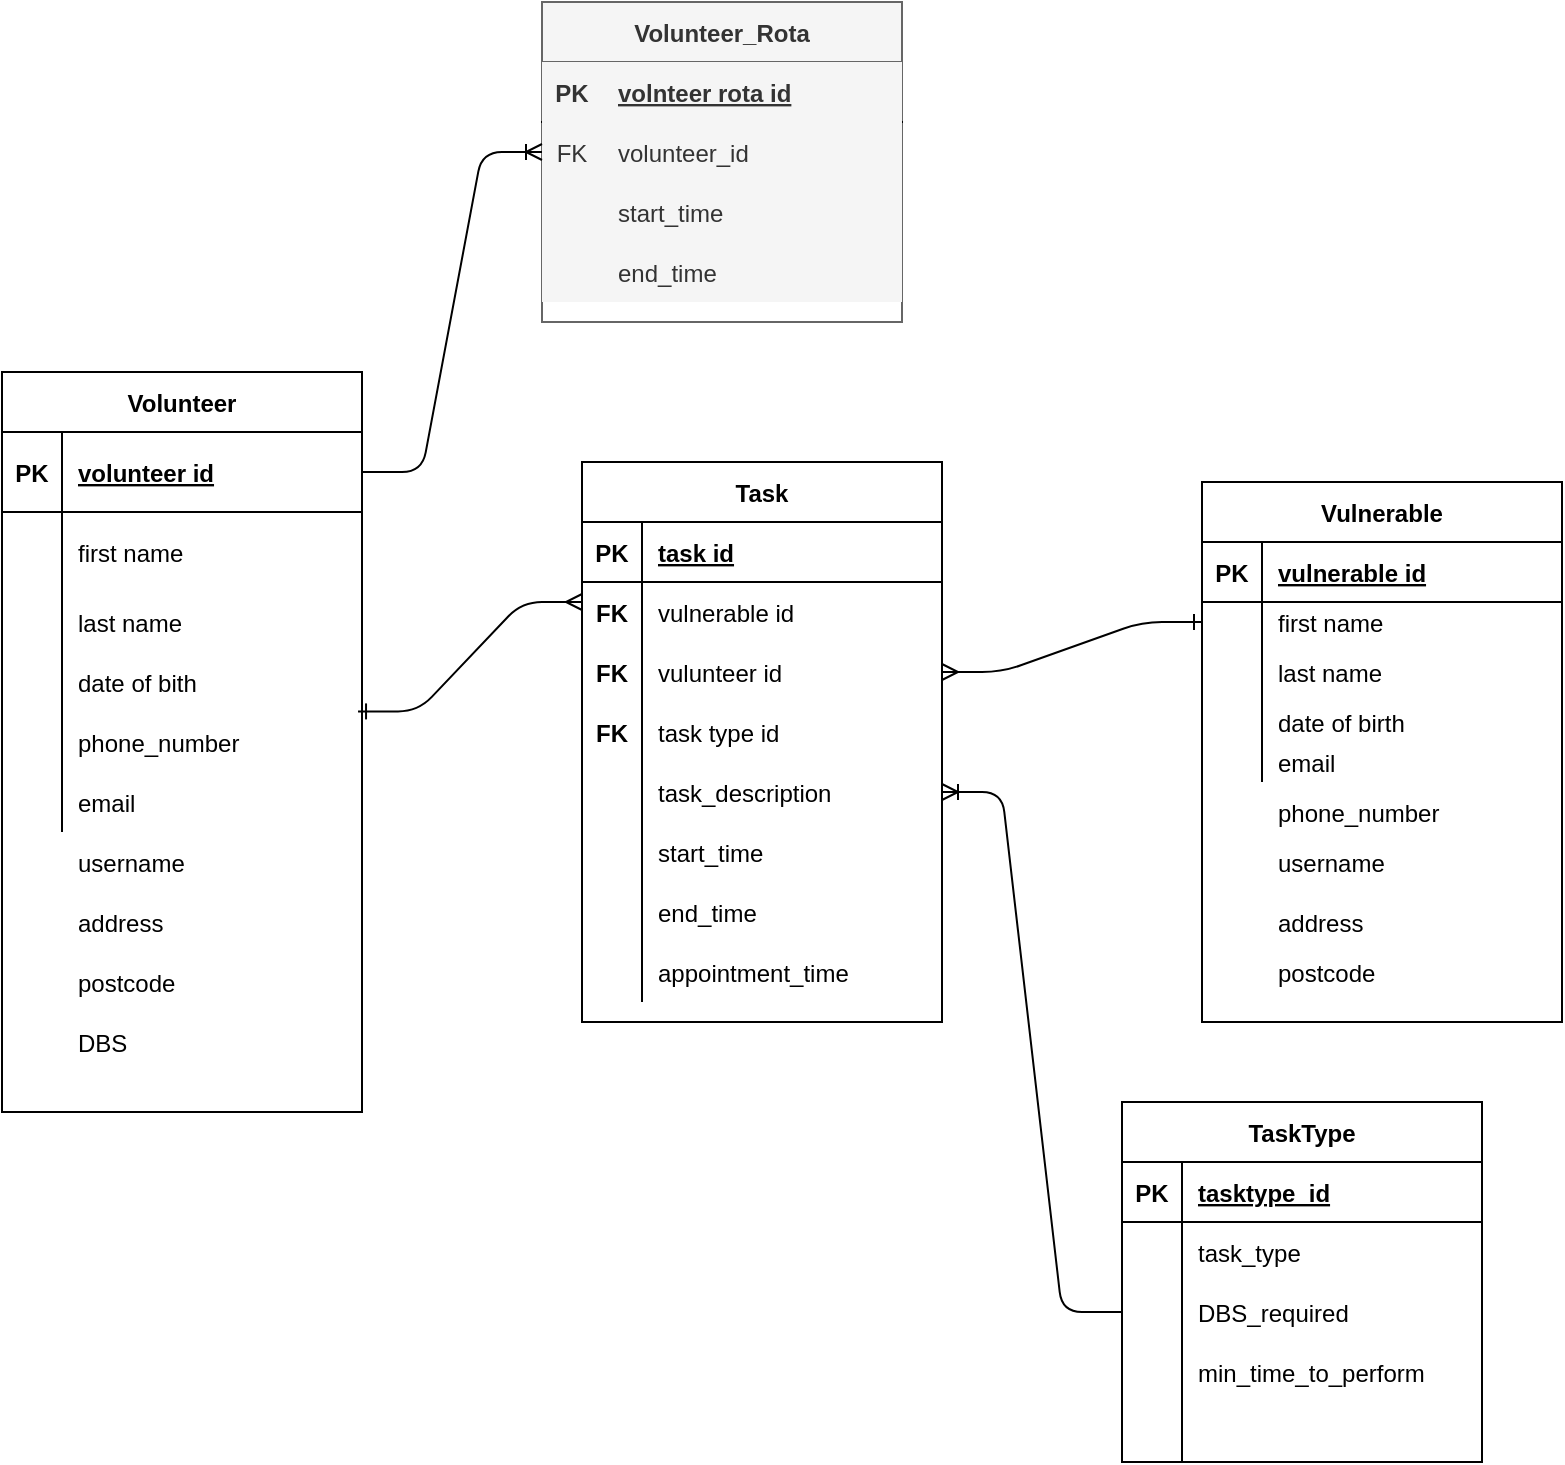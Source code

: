 <mxfile version="14.0.0" type="github">
  <diagram id="4-8RIoITWLRwyeBseeYW" name="Page-1">
    <mxGraphModel dx="796" dy="463" grid="1" gridSize="10" guides="1" tooltips="1" connect="1" arrows="1" fold="1" page="1" pageScale="1" pageWidth="850" pageHeight="1100" math="0" shadow="0">
      <root>
        <mxCell id="0" />
        <mxCell id="1" parent="0" />
        <mxCell id="012Ll1HSkGgMpLN4LEaR-1" value="Volunteer_Rota" style="shape=table;startSize=30;container=1;collapsible=1;childLayout=tableLayout;fixedRows=1;rowLines=0;fontStyle=1;align=center;resizeLast=1;fillColor=#f5f5f5;strokeColor=#666666;fontColor=#333333;" parent="1" vertex="1">
          <mxGeometry x="300" y="150" width="180" height="160" as="geometry" />
        </mxCell>
        <mxCell id="012Ll1HSkGgMpLN4LEaR-2" value="" style="shape=partialRectangle;collapsible=0;dropTarget=0;pointerEvents=0;fillColor=none;top=0;left=0;bottom=1;right=0;points=[[0,0.5],[1,0.5]];portConstraint=eastwest;" parent="012Ll1HSkGgMpLN4LEaR-1" vertex="1">
          <mxGeometry y="30" width="180" height="30" as="geometry" />
        </mxCell>
        <mxCell id="012Ll1HSkGgMpLN4LEaR-3" value="PK" style="shape=partialRectangle;connectable=0;fillColor=#f5f5f5;top=0;left=0;bottom=0;right=0;fontStyle=1;overflow=hidden;strokeColor=#666666;fontColor=#333333;" parent="012Ll1HSkGgMpLN4LEaR-2" vertex="1">
          <mxGeometry width="30" height="30" as="geometry" />
        </mxCell>
        <mxCell id="012Ll1HSkGgMpLN4LEaR-4" value="volnteer rota id" style="shape=partialRectangle;connectable=0;fillColor=#f5f5f5;top=0;left=0;bottom=0;right=0;align=left;spacingLeft=6;fontStyle=5;overflow=hidden;strokeColor=#666666;fontColor=#333333;" parent="012Ll1HSkGgMpLN4LEaR-2" vertex="1">
          <mxGeometry x="30" width="150" height="30" as="geometry" />
        </mxCell>
        <mxCell id="012Ll1HSkGgMpLN4LEaR-5" value="" style="shape=partialRectangle;collapsible=0;dropTarget=0;pointerEvents=0;fillColor=none;top=0;left=0;bottom=0;right=0;points=[[0,0.5],[1,0.5]];portConstraint=eastwest;" parent="012Ll1HSkGgMpLN4LEaR-1" vertex="1">
          <mxGeometry y="60" width="180" height="30" as="geometry" />
        </mxCell>
        <mxCell id="012Ll1HSkGgMpLN4LEaR-6" value="FK" style="shape=partialRectangle;connectable=0;fillColor=#f5f5f5;top=0;left=0;bottom=0;right=0;editable=1;overflow=hidden;strokeColor=#666666;fontColor=#333333;" parent="012Ll1HSkGgMpLN4LEaR-5" vertex="1">
          <mxGeometry width="30" height="30" as="geometry" />
        </mxCell>
        <mxCell id="012Ll1HSkGgMpLN4LEaR-7" value="volunteer_id" style="shape=partialRectangle;connectable=0;fillColor=#f5f5f5;top=0;left=0;bottom=0;right=0;align=left;spacingLeft=6;overflow=hidden;strokeColor=#666666;fontColor=#333333;" parent="012Ll1HSkGgMpLN4LEaR-5" vertex="1">
          <mxGeometry x="30" width="150" height="30" as="geometry" />
        </mxCell>
        <mxCell id="012Ll1HSkGgMpLN4LEaR-8" value="" style="shape=partialRectangle;collapsible=0;dropTarget=0;pointerEvents=0;fillColor=none;top=0;left=0;bottom=0;right=0;points=[[0,0.5],[1,0.5]];portConstraint=eastwest;" parent="012Ll1HSkGgMpLN4LEaR-1" vertex="1">
          <mxGeometry y="90" width="180" height="30" as="geometry" />
        </mxCell>
        <mxCell id="012Ll1HSkGgMpLN4LEaR-9" value="" style="shape=partialRectangle;connectable=0;fillColor=#f5f5f5;top=0;left=0;bottom=0;right=0;editable=1;overflow=hidden;strokeColor=#666666;fontColor=#333333;" parent="012Ll1HSkGgMpLN4LEaR-8" vertex="1">
          <mxGeometry width="30" height="30" as="geometry" />
        </mxCell>
        <mxCell id="012Ll1HSkGgMpLN4LEaR-10" value="start_time" style="shape=partialRectangle;connectable=0;fillColor=#f5f5f5;top=0;left=0;bottom=0;right=0;align=left;spacingLeft=6;overflow=hidden;strokeColor=#666666;fontColor=#333333;" parent="012Ll1HSkGgMpLN4LEaR-8" vertex="1">
          <mxGeometry x="30" width="150" height="30" as="geometry" />
        </mxCell>
        <mxCell id="012Ll1HSkGgMpLN4LEaR-11" value="" style="shape=partialRectangle;collapsible=0;dropTarget=0;pointerEvents=0;fillColor=none;top=0;left=0;bottom=0;right=0;points=[[0,0.5],[1,0.5]];portConstraint=eastwest;" parent="012Ll1HSkGgMpLN4LEaR-1" vertex="1">
          <mxGeometry y="120" width="180" height="30" as="geometry" />
        </mxCell>
        <mxCell id="012Ll1HSkGgMpLN4LEaR-12" value="" style="shape=partialRectangle;connectable=0;fillColor=#f5f5f5;top=0;left=0;bottom=0;right=0;editable=1;overflow=hidden;strokeColor=#666666;fontColor=#333333;" parent="012Ll1HSkGgMpLN4LEaR-11" vertex="1">
          <mxGeometry width="30" height="30" as="geometry" />
        </mxCell>
        <mxCell id="012Ll1HSkGgMpLN4LEaR-13" value="end_time" style="shape=partialRectangle;connectable=0;fillColor=#f5f5f5;top=0;left=0;bottom=0;right=0;align=left;spacingLeft=6;overflow=hidden;strokeColor=#666666;fontColor=#333333;" parent="012Ll1HSkGgMpLN4LEaR-11" vertex="1">
          <mxGeometry x="30" width="150" height="30" as="geometry" />
        </mxCell>
        <mxCell id="012Ll1HSkGgMpLN4LEaR-27" value="Volunteer" style="shape=table;startSize=30;container=1;collapsible=1;childLayout=tableLayout;fixedRows=1;rowLines=0;fontStyle=1;align=center;resizeLast=1;" parent="1" vertex="1">
          <mxGeometry x="30" y="335" width="180" height="370" as="geometry" />
        </mxCell>
        <mxCell id="012Ll1HSkGgMpLN4LEaR-28" value="" style="shape=partialRectangle;collapsible=0;dropTarget=0;pointerEvents=0;fillColor=none;top=0;left=0;bottom=1;right=0;points=[[0,0.5],[1,0.5]];portConstraint=eastwest;" parent="012Ll1HSkGgMpLN4LEaR-27" vertex="1">
          <mxGeometry y="30" width="180" height="40" as="geometry" />
        </mxCell>
        <mxCell id="012Ll1HSkGgMpLN4LEaR-29" value="PK" style="shape=partialRectangle;connectable=0;fillColor=none;top=0;left=0;bottom=0;right=0;fontStyle=1;overflow=hidden;" parent="012Ll1HSkGgMpLN4LEaR-28" vertex="1">
          <mxGeometry width="30" height="40" as="geometry" />
        </mxCell>
        <mxCell id="012Ll1HSkGgMpLN4LEaR-30" value="volunteer id" style="shape=partialRectangle;connectable=0;fillColor=none;top=0;left=0;bottom=0;right=0;align=left;spacingLeft=6;fontStyle=5;overflow=hidden;" parent="012Ll1HSkGgMpLN4LEaR-28" vertex="1">
          <mxGeometry x="30" width="150" height="40" as="geometry" />
        </mxCell>
        <mxCell id="012Ll1HSkGgMpLN4LEaR-31" value="" style="shape=partialRectangle;collapsible=0;dropTarget=0;pointerEvents=0;fillColor=none;top=0;left=0;bottom=0;right=0;points=[[0,0.5],[1,0.5]];portConstraint=eastwest;" parent="012Ll1HSkGgMpLN4LEaR-27" vertex="1">
          <mxGeometry y="70" width="180" height="40" as="geometry" />
        </mxCell>
        <mxCell id="012Ll1HSkGgMpLN4LEaR-32" value="" style="shape=partialRectangle;connectable=0;fillColor=none;top=0;left=0;bottom=0;right=0;editable=1;overflow=hidden;" parent="012Ll1HSkGgMpLN4LEaR-31" vertex="1">
          <mxGeometry width="30" height="40" as="geometry" />
        </mxCell>
        <mxCell id="012Ll1HSkGgMpLN4LEaR-33" value="first name" style="shape=partialRectangle;connectable=0;fillColor=none;top=0;left=0;bottom=0;right=0;align=left;spacingLeft=6;overflow=hidden;" parent="012Ll1HSkGgMpLN4LEaR-31" vertex="1">
          <mxGeometry x="30" width="150" height="40" as="geometry" />
        </mxCell>
        <mxCell id="012Ll1HSkGgMpLN4LEaR-34" value="" style="shape=partialRectangle;collapsible=0;dropTarget=0;pointerEvents=0;fillColor=none;top=0;left=0;bottom=0;right=0;points=[[0,0.5],[1,0.5]];portConstraint=eastwest;" parent="012Ll1HSkGgMpLN4LEaR-27" vertex="1">
          <mxGeometry y="110" width="180" height="30" as="geometry" />
        </mxCell>
        <mxCell id="012Ll1HSkGgMpLN4LEaR-35" value="" style="shape=partialRectangle;connectable=0;fillColor=none;top=0;left=0;bottom=0;right=0;editable=1;overflow=hidden;" parent="012Ll1HSkGgMpLN4LEaR-34" vertex="1">
          <mxGeometry width="30" height="30" as="geometry" />
        </mxCell>
        <mxCell id="012Ll1HSkGgMpLN4LEaR-36" value="last name" style="shape=partialRectangle;connectable=0;fillColor=none;top=0;left=0;bottom=0;right=0;align=left;spacingLeft=6;overflow=hidden;" parent="012Ll1HSkGgMpLN4LEaR-34" vertex="1">
          <mxGeometry x="30" width="150" height="30" as="geometry" />
        </mxCell>
        <mxCell id="012Ll1HSkGgMpLN4LEaR-37" value="" style="shape=partialRectangle;collapsible=0;dropTarget=0;pointerEvents=0;fillColor=none;top=0;left=0;bottom=0;right=0;points=[[0,0.5],[1,0.5]];portConstraint=eastwest;" parent="012Ll1HSkGgMpLN4LEaR-27" vertex="1">
          <mxGeometry y="140" width="180" height="30" as="geometry" />
        </mxCell>
        <mxCell id="012Ll1HSkGgMpLN4LEaR-38" value="" style="shape=partialRectangle;connectable=0;fillColor=none;top=0;left=0;bottom=0;right=0;editable=1;overflow=hidden;" parent="012Ll1HSkGgMpLN4LEaR-37" vertex="1">
          <mxGeometry width="30" height="30" as="geometry" />
        </mxCell>
        <mxCell id="012Ll1HSkGgMpLN4LEaR-39" value="date of bith" style="shape=partialRectangle;connectable=0;fillColor=none;top=0;left=0;bottom=0;right=0;align=left;spacingLeft=6;overflow=hidden;" parent="012Ll1HSkGgMpLN4LEaR-37" vertex="1">
          <mxGeometry x="30" width="150" height="30" as="geometry" />
        </mxCell>
        <mxCell id="38" value="" style="shape=partialRectangle;collapsible=0;dropTarget=0;pointerEvents=0;fillColor=none;top=0;left=0;bottom=0;right=0;points=[[0,0.5],[1,0.5]];portConstraint=eastwest;" parent="012Ll1HSkGgMpLN4LEaR-27" vertex="1">
          <mxGeometry y="170" width="180" height="30" as="geometry" />
        </mxCell>
        <mxCell id="39" value="" style="shape=partialRectangle;connectable=0;fillColor=none;top=0;left=0;bottom=0;right=0;editable=1;overflow=hidden;" parent="38" vertex="1">
          <mxGeometry width="30" height="30" as="geometry" />
        </mxCell>
        <mxCell id="40" value="phone_number" style="shape=partialRectangle;connectable=0;fillColor=none;top=0;left=0;bottom=0;right=0;align=left;spacingLeft=6;overflow=hidden;" parent="38" vertex="1">
          <mxGeometry x="30" width="150" height="30" as="geometry" />
        </mxCell>
        <mxCell id="41" value="" style="shape=partialRectangle;collapsible=0;dropTarget=0;pointerEvents=0;fillColor=none;top=0;left=0;bottom=0;right=0;points=[[0,0.5],[1,0.5]];portConstraint=eastwest;" parent="012Ll1HSkGgMpLN4LEaR-27" vertex="1">
          <mxGeometry y="200" width="180" height="30" as="geometry" />
        </mxCell>
        <mxCell id="42" value="" style="shape=partialRectangle;connectable=0;fillColor=none;top=0;left=0;bottom=0;right=0;editable=1;overflow=hidden;" parent="41" vertex="1">
          <mxGeometry width="30" height="30" as="geometry" />
        </mxCell>
        <mxCell id="43" value="email" style="shape=partialRectangle;connectable=0;fillColor=none;top=0;left=0;bottom=0;right=0;align=left;spacingLeft=6;overflow=hidden;" parent="41" vertex="1">
          <mxGeometry x="30" width="150" height="30" as="geometry" />
        </mxCell>
        <mxCell id="012Ll1HSkGgMpLN4LEaR-40" value="Vulnerable" style="shape=table;startSize=30;container=1;collapsible=1;childLayout=tableLayout;fixedRows=1;rowLines=0;fontStyle=1;align=center;resizeLast=1;" parent="1" vertex="1">
          <mxGeometry x="630" y="390" width="180" height="270" as="geometry" />
        </mxCell>
        <mxCell id="012Ll1HSkGgMpLN4LEaR-41" value="" style="shape=partialRectangle;collapsible=0;dropTarget=0;pointerEvents=0;fillColor=none;top=0;left=0;bottom=1;right=0;points=[[0,0.5],[1,0.5]];portConstraint=eastwest;" parent="012Ll1HSkGgMpLN4LEaR-40" vertex="1">
          <mxGeometry y="30" width="180" height="30" as="geometry" />
        </mxCell>
        <mxCell id="012Ll1HSkGgMpLN4LEaR-42" value="PK" style="shape=partialRectangle;connectable=0;fillColor=none;top=0;left=0;bottom=0;right=0;fontStyle=1;overflow=hidden;" parent="012Ll1HSkGgMpLN4LEaR-41" vertex="1">
          <mxGeometry width="30" height="30" as="geometry" />
        </mxCell>
        <mxCell id="012Ll1HSkGgMpLN4LEaR-43" value="vulnerable id" style="shape=partialRectangle;connectable=0;fillColor=none;top=0;left=0;bottom=0;right=0;align=left;spacingLeft=6;fontStyle=5;overflow=hidden;" parent="012Ll1HSkGgMpLN4LEaR-41" vertex="1">
          <mxGeometry x="30" width="150" height="30" as="geometry" />
        </mxCell>
        <mxCell id="012Ll1HSkGgMpLN4LEaR-44" value="" style="shape=partialRectangle;collapsible=0;dropTarget=0;pointerEvents=0;fillColor=none;top=0;left=0;bottom=0;right=0;points=[[0,0.5],[1,0.5]];portConstraint=eastwest;" parent="012Ll1HSkGgMpLN4LEaR-40" vertex="1">
          <mxGeometry y="60" width="180" height="20" as="geometry" />
        </mxCell>
        <mxCell id="012Ll1HSkGgMpLN4LEaR-45" value="" style="shape=partialRectangle;connectable=0;fillColor=none;top=0;left=0;bottom=0;right=0;editable=1;overflow=hidden;" parent="012Ll1HSkGgMpLN4LEaR-44" vertex="1">
          <mxGeometry width="30" height="20" as="geometry" />
        </mxCell>
        <mxCell id="012Ll1HSkGgMpLN4LEaR-46" value="first name" style="shape=partialRectangle;connectable=0;fillColor=none;top=0;left=0;bottom=0;right=0;align=left;spacingLeft=6;overflow=hidden;" parent="012Ll1HSkGgMpLN4LEaR-44" vertex="1">
          <mxGeometry x="30" width="150" height="20" as="geometry" />
        </mxCell>
        <mxCell id="012Ll1HSkGgMpLN4LEaR-47" value="" style="shape=partialRectangle;collapsible=0;dropTarget=0;pointerEvents=0;fillColor=none;top=0;left=0;bottom=0;right=0;points=[[0,0.5],[1,0.5]];portConstraint=eastwest;" parent="012Ll1HSkGgMpLN4LEaR-40" vertex="1">
          <mxGeometry y="80" width="180" height="30" as="geometry" />
        </mxCell>
        <mxCell id="012Ll1HSkGgMpLN4LEaR-48" value="" style="shape=partialRectangle;connectable=0;fillColor=none;top=0;left=0;bottom=0;right=0;editable=1;overflow=hidden;" parent="012Ll1HSkGgMpLN4LEaR-47" vertex="1">
          <mxGeometry width="30" height="30" as="geometry" />
        </mxCell>
        <mxCell id="012Ll1HSkGgMpLN4LEaR-49" value="last name" style="shape=partialRectangle;connectable=0;fillColor=none;top=0;left=0;bottom=0;right=0;align=left;spacingLeft=6;overflow=hidden;" parent="012Ll1HSkGgMpLN4LEaR-47" vertex="1">
          <mxGeometry x="30" width="150" height="30" as="geometry" />
        </mxCell>
        <mxCell id="44" value="" style="shape=partialRectangle;collapsible=0;dropTarget=0;pointerEvents=0;fillColor=none;top=0;left=0;bottom=0;right=0;points=[[0,0.5],[1,0.5]];portConstraint=eastwest;" parent="012Ll1HSkGgMpLN4LEaR-40" vertex="1">
          <mxGeometry y="110" width="180" height="20" as="geometry" />
        </mxCell>
        <mxCell id="45" value="" style="shape=partialRectangle;connectable=0;fillColor=none;top=0;left=0;bottom=0;right=0;editable=1;overflow=hidden;" parent="44" vertex="1">
          <mxGeometry width="30" height="20" as="geometry" />
        </mxCell>
        <mxCell id="46" value="date of birth" style="shape=partialRectangle;connectable=0;fillColor=none;top=0;left=0;bottom=0;right=0;align=left;spacingLeft=6;overflow=hidden;" parent="44" vertex="1">
          <mxGeometry x="30" width="150" height="20" as="geometry" />
        </mxCell>
        <mxCell id="012Ll1HSkGgMpLN4LEaR-50" value="" style="shape=partialRectangle;collapsible=0;dropTarget=0;pointerEvents=0;fillColor=none;top=0;left=0;bottom=0;right=0;points=[[0,0.5],[1,0.5]];portConstraint=eastwest;" parent="012Ll1HSkGgMpLN4LEaR-40" vertex="1">
          <mxGeometry y="130" width="180" height="20" as="geometry" />
        </mxCell>
        <mxCell id="012Ll1HSkGgMpLN4LEaR-51" value="" style="shape=partialRectangle;connectable=0;fillColor=none;top=0;left=0;bottom=0;right=0;editable=1;overflow=hidden;" parent="012Ll1HSkGgMpLN4LEaR-50" vertex="1">
          <mxGeometry width="30" height="20" as="geometry" />
        </mxCell>
        <mxCell id="012Ll1HSkGgMpLN4LEaR-52" value="email" style="shape=partialRectangle;connectable=0;fillColor=none;top=0;left=0;bottom=0;right=0;align=left;spacingLeft=6;overflow=hidden;" parent="012Ll1HSkGgMpLN4LEaR-50" vertex="1">
          <mxGeometry x="30" width="150" height="20" as="geometry" />
        </mxCell>
        <mxCell id="012Ll1HSkGgMpLN4LEaR-53" value="TaskType" style="shape=table;startSize=30;container=1;collapsible=1;childLayout=tableLayout;fixedRows=1;rowLines=0;fontStyle=1;align=center;resizeLast=1;" parent="1" vertex="1">
          <mxGeometry x="590" y="700" width="180" height="180" as="geometry" />
        </mxCell>
        <mxCell id="012Ll1HSkGgMpLN4LEaR-54" value="" style="shape=partialRectangle;collapsible=0;dropTarget=0;pointerEvents=0;fillColor=none;top=0;left=0;bottom=1;right=0;points=[[0,0.5],[1,0.5]];portConstraint=eastwest;" parent="012Ll1HSkGgMpLN4LEaR-53" vertex="1">
          <mxGeometry y="30" width="180" height="30" as="geometry" />
        </mxCell>
        <mxCell id="012Ll1HSkGgMpLN4LEaR-55" value="PK" style="shape=partialRectangle;connectable=0;fillColor=none;top=0;left=0;bottom=0;right=0;fontStyle=1;overflow=hidden;" parent="012Ll1HSkGgMpLN4LEaR-54" vertex="1">
          <mxGeometry width="30" height="30" as="geometry" />
        </mxCell>
        <mxCell id="012Ll1HSkGgMpLN4LEaR-56" value="tasktype_id" style="shape=partialRectangle;connectable=0;fillColor=none;top=0;left=0;bottom=0;right=0;align=left;spacingLeft=6;fontStyle=5;overflow=hidden;" parent="012Ll1HSkGgMpLN4LEaR-54" vertex="1">
          <mxGeometry x="30" width="150" height="30" as="geometry" />
        </mxCell>
        <mxCell id="012Ll1HSkGgMpLN4LEaR-57" value="" style="shape=partialRectangle;collapsible=0;dropTarget=0;pointerEvents=0;fillColor=none;top=0;left=0;bottom=0;right=0;points=[[0,0.5],[1,0.5]];portConstraint=eastwest;" parent="012Ll1HSkGgMpLN4LEaR-53" vertex="1">
          <mxGeometry y="60" width="180" height="30" as="geometry" />
        </mxCell>
        <mxCell id="012Ll1HSkGgMpLN4LEaR-58" value="" style="shape=partialRectangle;connectable=0;fillColor=none;top=0;left=0;bottom=0;right=0;editable=1;overflow=hidden;" parent="012Ll1HSkGgMpLN4LEaR-57" vertex="1">
          <mxGeometry width="30" height="30" as="geometry" />
        </mxCell>
        <mxCell id="012Ll1HSkGgMpLN4LEaR-59" value="task_type" style="shape=partialRectangle;connectable=0;fillColor=none;top=0;left=0;bottom=0;right=0;align=left;spacingLeft=6;overflow=hidden;" parent="012Ll1HSkGgMpLN4LEaR-57" vertex="1">
          <mxGeometry x="30" width="150" height="30" as="geometry" />
        </mxCell>
        <mxCell id="012Ll1HSkGgMpLN4LEaR-60" value="" style="shape=partialRectangle;collapsible=0;dropTarget=0;pointerEvents=0;fillColor=none;top=0;left=0;bottom=0;right=0;points=[[0,0.5],[1,0.5]];portConstraint=eastwest;" parent="012Ll1HSkGgMpLN4LEaR-53" vertex="1">
          <mxGeometry y="90" width="180" height="30" as="geometry" />
        </mxCell>
        <mxCell id="012Ll1HSkGgMpLN4LEaR-61" value="" style="shape=partialRectangle;connectable=0;fillColor=none;top=0;left=0;bottom=0;right=0;editable=1;overflow=hidden;" parent="012Ll1HSkGgMpLN4LEaR-60" vertex="1">
          <mxGeometry width="30" height="30" as="geometry" />
        </mxCell>
        <mxCell id="012Ll1HSkGgMpLN4LEaR-62" value="DBS_required" style="shape=partialRectangle;connectable=0;fillColor=none;top=0;left=0;bottom=0;right=0;align=left;spacingLeft=6;overflow=hidden;" parent="012Ll1HSkGgMpLN4LEaR-60" vertex="1">
          <mxGeometry x="30" width="150" height="30" as="geometry" />
        </mxCell>
        <mxCell id="16" value="" style="shape=partialRectangle;collapsible=0;dropTarget=0;pointerEvents=0;fillColor=none;top=0;left=0;bottom=0;right=0;points=[[0,0.5],[1,0.5]];portConstraint=eastwest;" parent="012Ll1HSkGgMpLN4LEaR-53" vertex="1">
          <mxGeometry y="120" width="180" height="30" as="geometry" />
        </mxCell>
        <mxCell id="17" value="" style="shape=partialRectangle;connectable=0;fillColor=none;top=0;left=0;bottom=0;right=0;editable=1;overflow=hidden;" parent="16" vertex="1">
          <mxGeometry width="30" height="30" as="geometry" />
        </mxCell>
        <mxCell id="18" value="min_time_to_perform" style="shape=partialRectangle;connectable=0;fillColor=none;top=0;left=0;bottom=0;right=0;align=left;spacingLeft=6;overflow=hidden;" parent="16" vertex="1">
          <mxGeometry x="30" width="150" height="30" as="geometry" />
        </mxCell>
        <mxCell id="012Ll1HSkGgMpLN4LEaR-63" value="" style="shape=partialRectangle;collapsible=0;dropTarget=0;pointerEvents=0;fillColor=none;top=0;left=0;bottom=0;right=0;points=[[0,0.5],[1,0.5]];portConstraint=eastwest;" parent="012Ll1HSkGgMpLN4LEaR-53" vertex="1">
          <mxGeometry y="150" width="180" height="30" as="geometry" />
        </mxCell>
        <mxCell id="012Ll1HSkGgMpLN4LEaR-64" value="" style="shape=partialRectangle;connectable=0;fillColor=none;top=0;left=0;bottom=0;right=0;editable=1;overflow=hidden;" parent="012Ll1HSkGgMpLN4LEaR-63" vertex="1">
          <mxGeometry width="30" height="30" as="geometry" />
        </mxCell>
        <mxCell id="012Ll1HSkGgMpLN4LEaR-65" value="" style="shape=partialRectangle;connectable=0;fillColor=none;top=0;left=0;bottom=0;right=0;align=left;spacingLeft=6;overflow=hidden;" parent="012Ll1HSkGgMpLN4LEaR-63" vertex="1">
          <mxGeometry x="30" width="150" height="30" as="geometry" />
        </mxCell>
        <mxCell id="kx9wlsDFyhxjjEy2ZVRG-14" value="Task" style="shape=table;startSize=30;container=1;collapsible=1;childLayout=tableLayout;fixedRows=1;rowLines=0;fontStyle=1;align=center;resizeLast=1;" parent="1" vertex="1">
          <mxGeometry x="320" y="380" width="180" height="280" as="geometry" />
        </mxCell>
        <mxCell id="kx9wlsDFyhxjjEy2ZVRG-15" value="" style="shape=partialRectangle;collapsible=0;dropTarget=0;pointerEvents=0;fillColor=none;top=0;left=0;bottom=1;right=0;points=[[0,0.5],[1,0.5]];portConstraint=eastwest;" parent="kx9wlsDFyhxjjEy2ZVRG-14" vertex="1">
          <mxGeometry y="30" width="180" height="30" as="geometry" />
        </mxCell>
        <mxCell id="kx9wlsDFyhxjjEy2ZVRG-16" value="PK" style="shape=partialRectangle;connectable=0;fillColor=none;top=0;left=0;bottom=0;right=0;fontStyle=1;overflow=hidden;" parent="kx9wlsDFyhxjjEy2ZVRG-15" vertex="1">
          <mxGeometry width="30" height="30" as="geometry" />
        </mxCell>
        <mxCell id="kx9wlsDFyhxjjEy2ZVRG-17" value="task id" style="shape=partialRectangle;connectable=0;fillColor=none;top=0;left=0;bottom=0;right=0;align=left;spacingLeft=6;fontStyle=5;overflow=hidden;" parent="kx9wlsDFyhxjjEy2ZVRG-15" vertex="1">
          <mxGeometry x="30" width="150" height="30" as="geometry" />
        </mxCell>
        <mxCell id="kx9wlsDFyhxjjEy2ZVRG-18" value="" style="shape=partialRectangle;collapsible=0;dropTarget=0;pointerEvents=0;fillColor=none;top=0;left=0;bottom=0;right=0;points=[[0,0.5],[1,0.5]];portConstraint=eastwest;" parent="kx9wlsDFyhxjjEy2ZVRG-14" vertex="1">
          <mxGeometry y="60" width="180" height="30" as="geometry" />
        </mxCell>
        <mxCell id="kx9wlsDFyhxjjEy2ZVRG-19" value="" style="shape=partialRectangle;connectable=0;fillColor=none;top=0;left=0;bottom=0;right=0;editable=1;overflow=hidden;" parent="kx9wlsDFyhxjjEy2ZVRG-18" vertex="1">
          <mxGeometry width="30" height="30" as="geometry" />
        </mxCell>
        <mxCell id="kx9wlsDFyhxjjEy2ZVRG-20" value="vulnerable id" style="shape=partialRectangle;connectable=0;fillColor=none;top=0;left=0;bottom=0;right=0;align=left;spacingLeft=6;overflow=hidden;" parent="kx9wlsDFyhxjjEy2ZVRG-18" vertex="1">
          <mxGeometry x="30" width="150" height="30" as="geometry" />
        </mxCell>
        <mxCell id="kx9wlsDFyhxjjEy2ZVRG-21" value="" style="shape=partialRectangle;collapsible=0;dropTarget=0;pointerEvents=0;fillColor=none;top=0;left=0;bottom=0;right=0;points=[[0,0.5],[1,0.5]];portConstraint=eastwest;" parent="kx9wlsDFyhxjjEy2ZVRG-14" vertex="1">
          <mxGeometry y="90" width="180" height="30" as="geometry" />
        </mxCell>
        <mxCell id="kx9wlsDFyhxjjEy2ZVRG-22" value="" style="shape=partialRectangle;connectable=0;fillColor=none;top=0;left=0;bottom=0;right=0;editable=1;overflow=hidden;" parent="kx9wlsDFyhxjjEy2ZVRG-21" vertex="1">
          <mxGeometry width="30" height="30" as="geometry" />
        </mxCell>
        <mxCell id="kx9wlsDFyhxjjEy2ZVRG-23" value="vulunteer id" style="shape=partialRectangle;connectable=0;fillColor=none;top=0;left=0;bottom=0;right=0;align=left;spacingLeft=6;overflow=hidden;" parent="kx9wlsDFyhxjjEy2ZVRG-21" vertex="1">
          <mxGeometry x="30" width="150" height="30" as="geometry" />
        </mxCell>
        <mxCell id="kx9wlsDFyhxjjEy2ZVRG-24" value="" style="shape=partialRectangle;collapsible=0;dropTarget=0;pointerEvents=0;fillColor=none;top=0;left=0;bottom=0;right=0;points=[[0,0.5],[1,0.5]];portConstraint=eastwest;" parent="kx9wlsDFyhxjjEy2ZVRG-14" vertex="1">
          <mxGeometry y="120" width="180" height="30" as="geometry" />
        </mxCell>
        <mxCell id="kx9wlsDFyhxjjEy2ZVRG-25" value="" style="shape=partialRectangle;connectable=0;fillColor=none;top=0;left=0;bottom=0;right=0;editable=1;overflow=hidden;fontStyle=1" parent="kx9wlsDFyhxjjEy2ZVRG-24" vertex="1">
          <mxGeometry width="30" height="30" as="geometry" />
        </mxCell>
        <mxCell id="kx9wlsDFyhxjjEy2ZVRG-26" value="task type id" style="shape=partialRectangle;connectable=0;fillColor=none;top=0;left=0;bottom=0;right=0;align=left;spacingLeft=6;overflow=hidden;" parent="kx9wlsDFyhxjjEy2ZVRG-24" vertex="1">
          <mxGeometry x="30" width="150" height="30" as="geometry" />
        </mxCell>
        <mxCell id="4" value="" style="shape=partialRectangle;collapsible=0;dropTarget=0;pointerEvents=0;fillColor=none;top=0;left=0;bottom=0;right=0;points=[[0,0.5],[1,0.5]];portConstraint=eastwest;" parent="kx9wlsDFyhxjjEy2ZVRG-14" vertex="1">
          <mxGeometry y="150" width="180" height="30" as="geometry" />
        </mxCell>
        <mxCell id="5" value="" style="shape=partialRectangle;connectable=0;fillColor=none;top=0;left=0;bottom=0;right=0;editable=1;overflow=hidden;fontStyle=1" parent="4" vertex="1">
          <mxGeometry width="30" height="30" as="geometry" />
        </mxCell>
        <mxCell id="6" value="task_description" style="shape=partialRectangle;connectable=0;fillColor=none;top=0;left=0;bottom=0;right=0;align=left;spacingLeft=6;overflow=hidden;" parent="4" vertex="1">
          <mxGeometry x="30" width="150" height="30" as="geometry" />
        </mxCell>
        <mxCell id="7" value="" style="shape=partialRectangle;collapsible=0;dropTarget=0;pointerEvents=0;fillColor=none;top=0;left=0;bottom=0;right=0;points=[[0,0.5],[1,0.5]];portConstraint=eastwest;" parent="kx9wlsDFyhxjjEy2ZVRG-14" vertex="1">
          <mxGeometry y="180" width="180" height="30" as="geometry" />
        </mxCell>
        <mxCell id="8" value="" style="shape=partialRectangle;connectable=0;fillColor=none;top=0;left=0;bottom=0;right=0;editable=1;overflow=hidden;fontStyle=1" parent="7" vertex="1">
          <mxGeometry width="30" height="30" as="geometry" />
        </mxCell>
        <mxCell id="9" value="start_time" style="shape=partialRectangle;connectable=0;fillColor=none;top=0;left=0;bottom=0;right=0;align=left;spacingLeft=6;overflow=hidden;" parent="7" vertex="1">
          <mxGeometry x="30" width="150" height="30" as="geometry" />
        </mxCell>
        <mxCell id="10" value="" style="shape=partialRectangle;collapsible=0;dropTarget=0;pointerEvents=0;fillColor=none;top=0;left=0;bottom=0;right=0;points=[[0,0.5],[1,0.5]];portConstraint=eastwest;" parent="kx9wlsDFyhxjjEy2ZVRG-14" vertex="1">
          <mxGeometry y="210" width="180" height="30" as="geometry" />
        </mxCell>
        <mxCell id="11" value="" style="shape=partialRectangle;connectable=0;fillColor=none;top=0;left=0;bottom=0;right=0;editable=1;overflow=hidden;fontStyle=1" parent="10" vertex="1">
          <mxGeometry width="30" height="30" as="geometry" />
        </mxCell>
        <mxCell id="12" value="end_time" style="shape=partialRectangle;connectable=0;fillColor=none;top=0;left=0;bottom=0;right=0;align=left;spacingLeft=6;overflow=hidden;" parent="10" vertex="1">
          <mxGeometry x="30" width="150" height="30" as="geometry" />
        </mxCell>
        <mxCell id="13" value="" style="shape=partialRectangle;collapsible=0;dropTarget=0;pointerEvents=0;fillColor=none;top=0;left=0;bottom=0;right=0;points=[[0,0.5],[1,0.5]];portConstraint=eastwest;" parent="kx9wlsDFyhxjjEy2ZVRG-14" vertex="1">
          <mxGeometry y="240" width="180" height="30" as="geometry" />
        </mxCell>
        <mxCell id="14" value="" style="shape=partialRectangle;connectable=0;fillColor=none;top=0;left=0;bottom=0;right=0;editable=1;overflow=hidden;fontStyle=1" parent="13" vertex="1">
          <mxGeometry width="30" height="30" as="geometry" />
        </mxCell>
        <mxCell id="15" value="appointment_time" style="shape=partialRectangle;connectable=0;fillColor=none;top=0;left=0;bottom=0;right=0;align=left;spacingLeft=6;overflow=hidden;" parent="13" vertex="1">
          <mxGeometry x="30" width="150" height="30" as="geometry" />
        </mxCell>
        <mxCell id="kx9wlsDFyhxjjEy2ZVRG-27" value="FK" style="shape=partialRectangle;connectable=0;fillColor=none;top=0;left=0;bottom=0;right=0;fontStyle=1;overflow=hidden;" parent="1" vertex="1">
          <mxGeometry x="320" y="500" width="30" height="30" as="geometry" />
        </mxCell>
        <mxCell id="kx9wlsDFyhxjjEy2ZVRG-28" value="FK" style="shape=partialRectangle;connectable=0;fillColor=none;top=0;left=0;bottom=0;right=0;fontStyle=1;overflow=hidden;" parent="1" vertex="1">
          <mxGeometry x="320" y="470" width="30" height="30" as="geometry" />
        </mxCell>
        <mxCell id="kx9wlsDFyhxjjEy2ZVRG-30" value="FK" style="shape=partialRectangle;connectable=0;fillColor=none;top=0;left=0;bottom=0;right=0;fontStyle=1;overflow=hidden;" parent="1" vertex="1">
          <mxGeometry x="320" y="440" width="30" height="30" as="geometry" />
        </mxCell>
        <mxCell id="kx9wlsDFyhxjjEy2ZVRG-39" value="" style="edgeStyle=entityRelationEdgeStyle;fontSize=12;html=1;endArrow=ERmany;exitX=0.989;exitY=0.99;exitDx=0;exitDy=0;exitPerimeter=0;entryX=0;entryY=0.25;entryDx=0;entryDy=0;startArrow=ERone;startFill=0;" parent="1" source="012Ll1HSkGgMpLN4LEaR-37" target="kx9wlsDFyhxjjEy2ZVRG-14" edge="1">
          <mxGeometry width="100" height="100" relative="1" as="geometry">
            <mxPoint x="600" y="690" as="sourcePoint" />
            <mxPoint x="700" y="590" as="targetPoint" />
          </mxGeometry>
        </mxCell>
        <mxCell id="kx9wlsDFyhxjjEy2ZVRG-40" value="" style="edgeStyle=entityRelationEdgeStyle;fontSize=12;html=1;endArrow=ERmany;exitX=0;exitY=0.5;exitDx=0;exitDy=0;startArrow=ERone;startFill=0;endFill=0;" parent="1" source="012Ll1HSkGgMpLN4LEaR-44" target="kx9wlsDFyhxjjEy2ZVRG-21" edge="1">
          <mxGeometry width="100" height="100" relative="1" as="geometry">
            <mxPoint x="570" y="450" as="sourcePoint" />
            <mxPoint x="550" y="350" as="targetPoint" />
          </mxGeometry>
        </mxCell>
        <mxCell id="kx9wlsDFyhxjjEy2ZVRG-45" value="" style="edgeStyle=entityRelationEdgeStyle;fontSize=12;html=1;endArrow=ERoneToMany;startArrow=none;entryX=1;entryY=0.5;entryDx=0;entryDy=0;startFill=0;" parent="1" source="012Ll1HSkGgMpLN4LEaR-60" target="4" edge="1">
          <mxGeometry width="100" height="100" relative="1" as="geometry">
            <mxPoint x="540" y="950" as="sourcePoint" />
            <mxPoint x="320" y="670" as="targetPoint" />
          </mxGeometry>
        </mxCell>
        <mxCell id="kx9wlsDFyhxjjEy2ZVRG-47" value="" style="edgeStyle=entityRelationEdgeStyle;fontSize=12;html=1;endArrow=ERoneToMany;entryX=0;entryY=0.5;entryDx=0;entryDy=0;exitX=1;exitY=0.5;exitDx=0;exitDy=0;" parent="1" source="012Ll1HSkGgMpLN4LEaR-28" target="012Ll1HSkGgMpLN4LEaR-5" edge="1">
          <mxGeometry width="100" height="100" relative="1" as="geometry">
            <mxPoint x="90" y="370" as="sourcePoint" />
            <mxPoint x="300" y="100" as="targetPoint" />
          </mxGeometry>
        </mxCell>
        <mxCell id="kx9wlsDFyhxjjEy2ZVRG-48" value="postcode" style="shape=partialRectangle;connectable=0;fillColor=none;top=0;left=0;bottom=0;right=0;align=left;spacingLeft=6;overflow=hidden;" parent="1" vertex="1">
          <mxGeometry x="60" y="625" width="150" height="30" as="geometry" />
        </mxCell>
        <mxCell id="kx9wlsDFyhxjjEy2ZVRG-49" value="" style="shape=partialRectangle;collapsible=0;dropTarget=0;pointerEvents=0;fillColor=none;top=0;left=0;bottom=0;right=0;points=[[0,0.5],[1,0.5]];portConstraint=eastwest;" parent="1" vertex="1">
          <mxGeometry x="630" y="600" width="180" height="20" as="geometry" />
        </mxCell>
        <mxCell id="kx9wlsDFyhxjjEy2ZVRG-50" value="" style="shape=partialRectangle;connectable=0;fillColor=none;top=0;left=0;bottom=0;right=0;editable=1;overflow=hidden;" parent="kx9wlsDFyhxjjEy2ZVRG-49" vertex="1">
          <mxGeometry width="30" height="20" as="geometry" />
        </mxCell>
        <mxCell id="kx9wlsDFyhxjjEy2ZVRG-51" value="address" style="shape=partialRectangle;connectable=0;fillColor=none;top=0;left=0;bottom=0;right=0;align=left;spacingLeft=6;overflow=hidden;" parent="kx9wlsDFyhxjjEy2ZVRG-49" vertex="1">
          <mxGeometry x="30" width="150" height="20" as="geometry" />
        </mxCell>
        <mxCell id="kx9wlsDFyhxjjEy2ZVRG-52" value="phone_number" style="shape=partialRectangle;connectable=0;fillColor=none;top=0;left=0;bottom=0;right=0;align=left;spacingLeft=6;overflow=hidden;" parent="1" vertex="1">
          <mxGeometry x="660" y="545" width="150" height="20" as="geometry" />
        </mxCell>
        <mxCell id="kx9wlsDFyhxjjEy2ZVRG-53" value="username" style="shape=partialRectangle;connectable=0;fillColor=none;top=0;left=0;bottom=0;right=0;align=left;spacingLeft=6;overflow=hidden;" parent="1" vertex="1">
          <mxGeometry x="60" y="565" width="150" height="30" as="geometry" />
        </mxCell>
        <mxCell id="kx9wlsDFyhxjjEy2ZVRG-54" value="address" style="shape=partialRectangle;connectable=0;fillColor=none;top=0;left=0;bottom=0;right=0;align=left;spacingLeft=6;overflow=hidden;" parent="1" vertex="1">
          <mxGeometry x="60" y="595" width="150" height="30" as="geometry" />
        </mxCell>
        <mxCell id="kx9wlsDFyhxjjEy2ZVRG-55" value="username" style="shape=partialRectangle;connectable=0;fillColor=none;top=0;left=0;bottom=0;right=0;align=left;spacingLeft=6;overflow=hidden;" parent="1" vertex="1">
          <mxGeometry x="660" y="570" width="150" height="20" as="geometry" />
        </mxCell>
        <mxCell id="2" value="DBS" style="shape=partialRectangle;connectable=0;fillColor=none;top=0;left=0;bottom=0;right=0;align=left;spacingLeft=6;overflow=hidden;" parent="1" vertex="1">
          <mxGeometry x="60" y="655" width="150" height="30" as="geometry" />
        </mxCell>
        <mxCell id="47" value="postcode" style="shape=partialRectangle;connectable=0;fillColor=none;top=0;left=0;bottom=0;right=0;align=left;spacingLeft=6;overflow=hidden;" parent="1" vertex="1">
          <mxGeometry x="660" y="620" width="150" height="30" as="geometry" />
        </mxCell>
      </root>
    </mxGraphModel>
  </diagram>
</mxfile>
